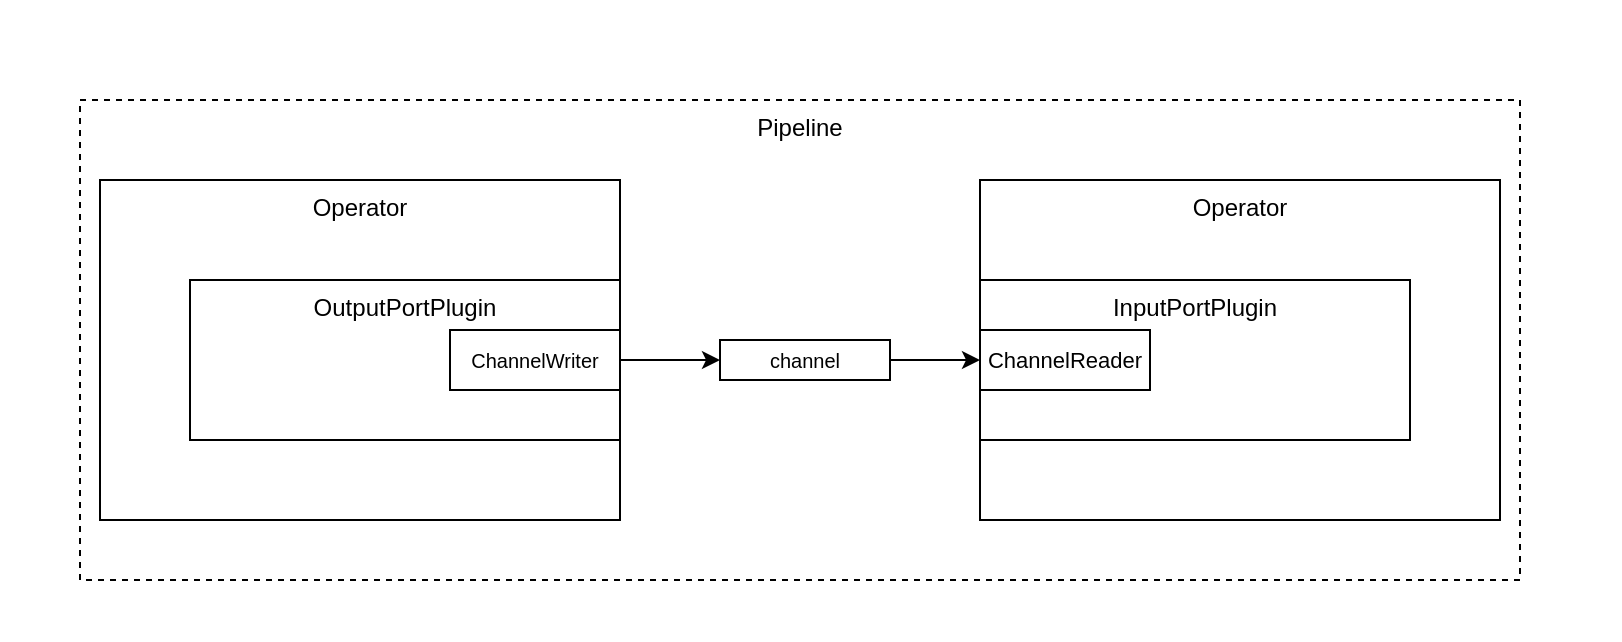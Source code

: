 <mxfile version="22.1.21" type="device">
  <diagram name="Page-1" id="bf55CM-UF1sACK0ydFgU">
    <mxGraphModel dx="1195" dy="712" grid="1" gridSize="10" guides="1" tooltips="1" connect="1" arrows="1" fold="1" page="1" pageScale="1" pageWidth="850" pageHeight="1100" math="0" shadow="0">
      <root>
        <mxCell id="0" />
        <mxCell id="1" parent="0" />
        <mxCell id="A-W998lmlx4RPp3HRFfS-11" value="" style="rounded=0;whiteSpace=wrap;html=1;labelPosition=center;verticalLabelPosition=middle;align=center;verticalAlign=top;strokeColor=none;" parent="1" vertex="1">
          <mxGeometry x="20" y="120" width="810" height="320" as="geometry" />
        </mxCell>
        <mxCell id="A-W998lmlx4RPp3HRFfS-10" value="Pipeline" style="rounded=0;whiteSpace=wrap;html=1;labelPosition=center;verticalLabelPosition=middle;align=center;verticalAlign=top;fillColor=none;dashed=1;" parent="1" vertex="1">
          <mxGeometry x="60" y="170" width="720" height="240" as="geometry" />
        </mxCell>
        <mxCell id="yD5JBroYXntyzIU_LStq-3" value="Operator" style="rounded=0;whiteSpace=wrap;html=1;labelPosition=center;verticalLabelPosition=middle;align=center;verticalAlign=top;" vertex="1" parent="1">
          <mxGeometry x="70" y="210" width="260" height="170" as="geometry" />
        </mxCell>
        <mxCell id="A-W998lmlx4RPp3HRFfS-5" style="edgeStyle=orthogonalEdgeStyle;rounded=0;orthogonalLoop=1;jettySize=auto;html=1;exitX=1;exitY=0.5;exitDx=0;exitDy=0;entryX=0;entryY=0.5;entryDx=0;entryDy=0;" parent="1" source="A-W998lmlx4RPp3HRFfS-3" target="yD5JBroYXntyzIU_LStq-1" edge="1">
          <mxGeometry relative="1" as="geometry" />
        </mxCell>
        <mxCell id="A-W998lmlx4RPp3HRFfS-1" value="OutputPortPlugin" style="rounded=0;whiteSpace=wrap;html=1;labelPosition=center;verticalLabelPosition=middle;align=center;verticalAlign=top;" parent="1" vertex="1">
          <mxGeometry x="115" y="260" width="215" height="80" as="geometry" />
        </mxCell>
        <mxCell id="yD5JBroYXntyzIU_LStq-13" value="Operator" style="rounded=0;whiteSpace=wrap;html=1;labelPosition=center;verticalLabelPosition=middle;align=center;verticalAlign=top;" vertex="1" parent="1">
          <mxGeometry x="510" y="210" width="260" height="170" as="geometry" />
        </mxCell>
        <mxCell id="A-W998lmlx4RPp3HRFfS-2" value="InputPortPlugin" style="rounded=0;whiteSpace=wrap;html=1;labelPosition=center;verticalLabelPosition=middle;align=center;verticalAlign=top;" parent="1" vertex="1">
          <mxGeometry x="510" y="260" width="215" height="80" as="geometry" />
        </mxCell>
        <mxCell id="A-W998lmlx4RPp3HRFfS-3" value="&lt;font style=&quot;font-size: 10px;&quot;&gt;ChannelWriter&lt;/font&gt;" style="rounded=0;whiteSpace=wrap;html=1;labelPosition=center;verticalLabelPosition=middle;align=center;verticalAlign=middle;" parent="1" vertex="1">
          <mxGeometry x="245" y="285" width="85" height="30" as="geometry" />
        </mxCell>
        <mxCell id="A-W998lmlx4RPp3HRFfS-4" value="&lt;font style=&quot;font-size: 11px;&quot;&gt;ChannelReader&lt;/font&gt;" style="rounded=0;whiteSpace=wrap;html=1;labelPosition=center;verticalLabelPosition=middle;align=center;verticalAlign=middle;" parent="1" vertex="1">
          <mxGeometry x="510" y="285" width="85" height="30" as="geometry" />
        </mxCell>
        <mxCell id="yD5JBroYXntyzIU_LStq-2" style="edgeStyle=orthogonalEdgeStyle;rounded=0;orthogonalLoop=1;jettySize=auto;html=1;entryX=0;entryY=0.5;entryDx=0;entryDy=0;" edge="1" parent="1" source="yD5JBroYXntyzIU_LStq-1" target="A-W998lmlx4RPp3HRFfS-4">
          <mxGeometry relative="1" as="geometry" />
        </mxCell>
        <mxCell id="yD5JBroYXntyzIU_LStq-1" value="&lt;font style=&quot;font-size: 10px;&quot;&gt;channel&lt;/font&gt;" style="rounded=0;whiteSpace=wrap;html=1;labelPosition=center;verticalLabelPosition=middle;align=center;verticalAlign=middle;" vertex="1" parent="1">
          <mxGeometry x="380" y="290" width="85" height="20" as="geometry" />
        </mxCell>
      </root>
    </mxGraphModel>
  </diagram>
</mxfile>
